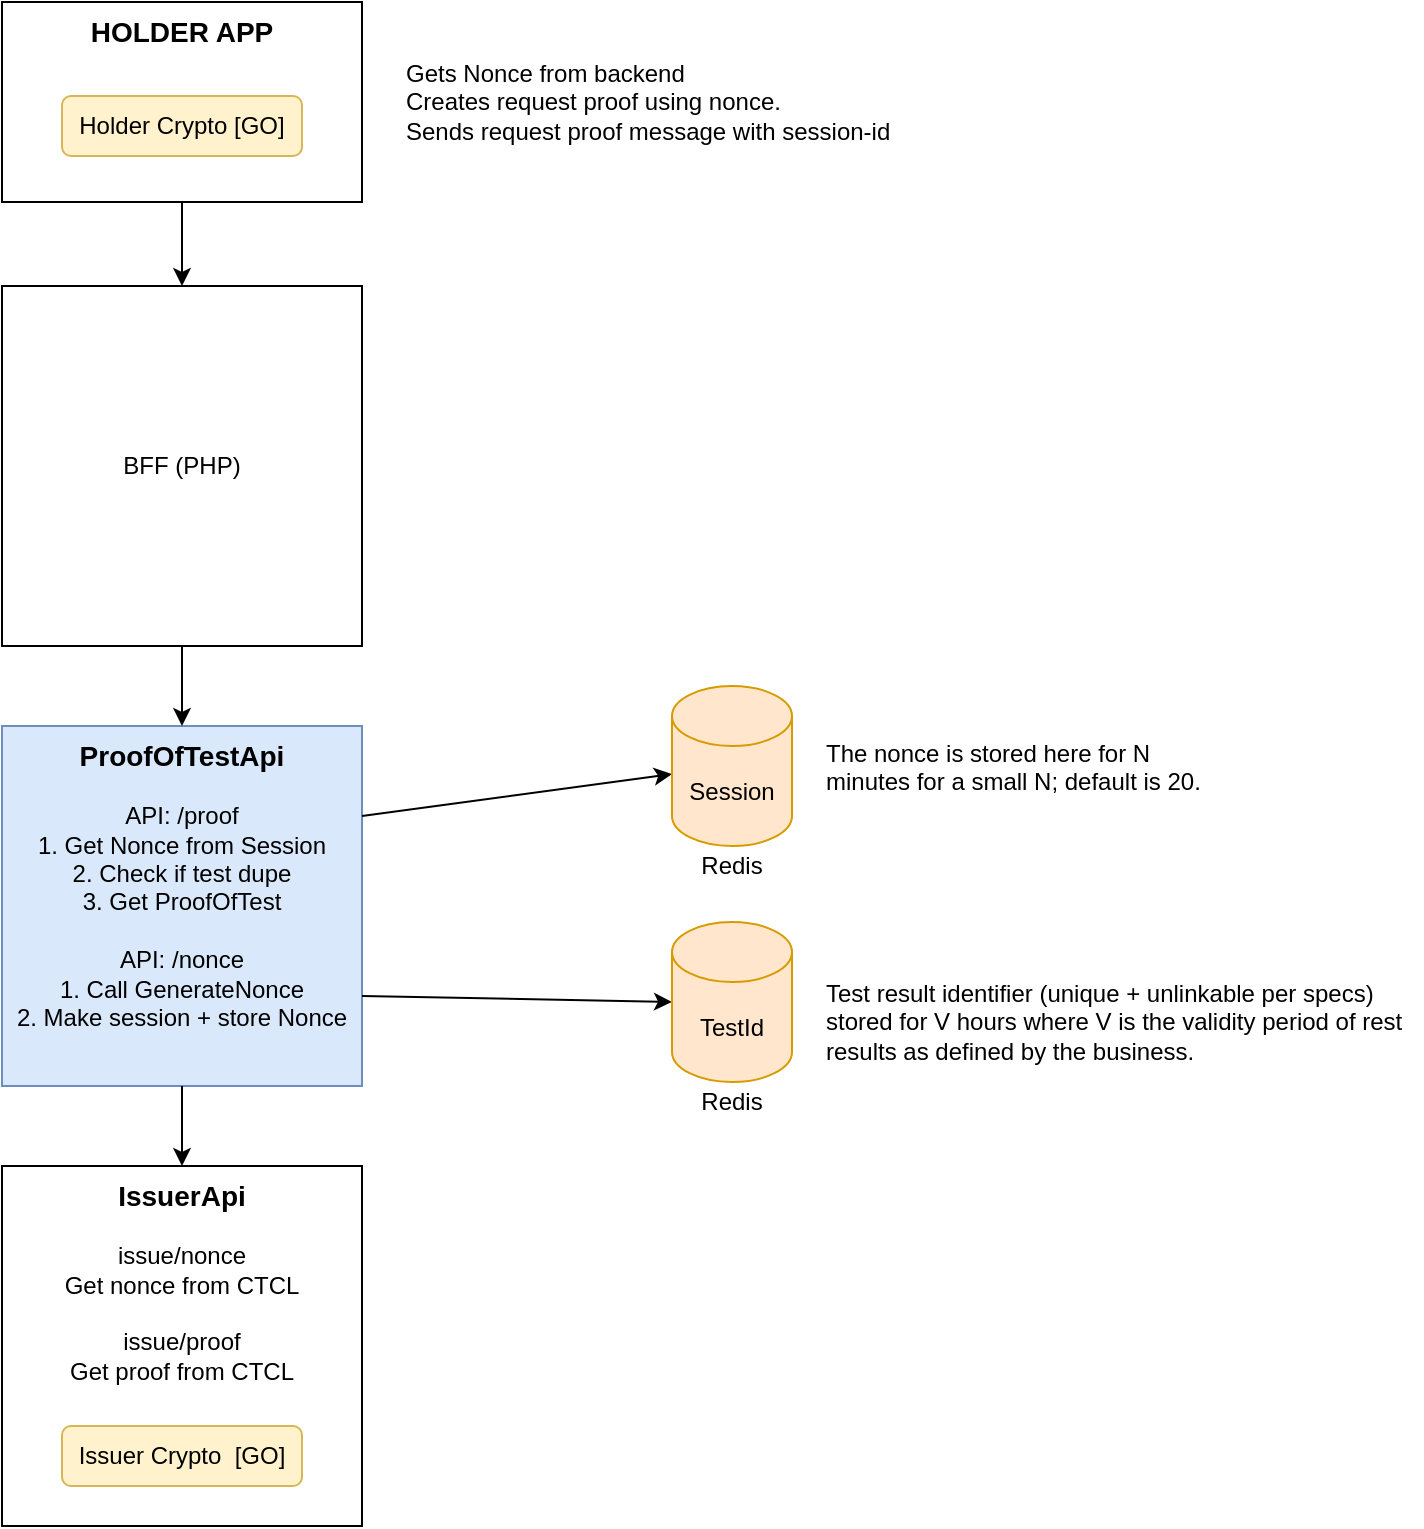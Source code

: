 <mxfile version="14.4.7" type="device"><diagram id="oUYuH82sxNKPrRcx67fR" name="Page-1"><mxGraphModel dx="2031" dy="1260" grid="1" gridSize="10" guides="1" tooltips="1" connect="1" arrows="1" fold="1" page="1" pageScale="1" pageWidth="827" pageHeight="1169" math="0" shadow="0"><root><mxCell id="0"/><mxCell id="1" parent="0"/><mxCell id="rtPmsbhWgH63T9Nmfngj-1" value="BFF (PHP)" style="whiteSpace=wrap;html=1;aspect=fixed;" parent="1" vertex="1"><mxGeometry x="30" y="180" width="180" height="180" as="geometry"/></mxCell><mxCell id="rtPmsbhWgH63T9Nmfngj-2" value="&lt;b&gt;&lt;font style=&quot;font-size: 14px&quot;&gt;ProofOfTestApi&lt;/font&gt;&lt;/b&gt;&lt;br&gt;&lt;br&gt;API: /proof&lt;br&gt;1. Get Nonce from Session&lt;br&gt;2. Check if test dupe&lt;br&gt;3. Get ProofOfTest&lt;br&gt;&lt;br&gt;API: /nonce&lt;br&gt;1. Call GenerateNonce&lt;br&gt;2. Make session + store Nonce" style="whiteSpace=wrap;html=1;aspect=fixed;fillColor=#dae8fc;strokeColor=#6c8ebf;verticalAlign=top;" parent="1" vertex="1"><mxGeometry x="30" y="400" width="180" height="180" as="geometry"/></mxCell><mxCell id="rtPmsbhWgH63T9Nmfngj-4" value="" style="endArrow=classic;html=1;exitX=0.5;exitY=1;exitDx=0;exitDy=0;" parent="1" source="rtPmsbhWgH63T9Nmfngj-1" target="rtPmsbhWgH63T9Nmfngj-2" edge="1"><mxGeometry width="50" height="50" relative="1" as="geometry"><mxPoint x="540" y="600" as="sourcePoint"/><mxPoint x="590" y="550" as="targetPoint"/></mxGeometry></mxCell><mxCell id="rtPmsbhWgH63T9Nmfngj-5" value="" style="endArrow=classic;html=1;exitX=0.5;exitY=1;exitDx=0;exitDy=0;entryX=0.5;entryY=0;entryDx=0;entryDy=0;" parent="1" source="rtPmsbhWgH63T9Nmfngj-2" target="rtPmsbhWgH63T9Nmfngj-3" edge="1"><mxGeometry width="50" height="50" relative="1" as="geometry"><mxPoint x="540" y="600" as="sourcePoint"/><mxPoint x="590" y="550" as="targetPoint"/></mxGeometry></mxCell><mxCell id="rtPmsbhWgH63T9Nmfngj-10" value="Gets Nonce from backend&lt;br&gt;Creates request proof using nonce.&lt;br&gt;Sends request proof message with session-id&amp;nbsp;" style="text;html=1;strokeColor=none;fillColor=none;align=left;verticalAlign=middle;whiteSpace=wrap;rounded=0;" parent="1" vertex="1"><mxGeometry x="230" y="58" width="290" height="60" as="geometry"/></mxCell><mxCell id="rtPmsbhWgH63T9Nmfngj-14" value="" style="endArrow=classic;html=1;exitX=1;exitY=0.25;exitDx=0;exitDy=0;" parent="1" source="rtPmsbhWgH63T9Nmfngj-2" target="rtPmsbhWgH63T9Nmfngj-11" edge="1"><mxGeometry width="50" height="50" relative="1" as="geometry"><mxPoint x="390" y="490" as="sourcePoint"/><mxPoint x="440" y="440" as="targetPoint"/></mxGeometry></mxCell><mxCell id="rtPmsbhWgH63T9Nmfngj-15" value="" style="endArrow=classic;html=1;exitX=1;exitY=0.75;exitDx=0;exitDy=0;entryX=0;entryY=0.5;entryDx=0;entryDy=0;entryPerimeter=0;" parent="1" source="rtPmsbhWgH63T9Nmfngj-2" target="rtPmsbhWgH63T9Nmfngj-12" edge="1"><mxGeometry width="50" height="50" relative="1" as="geometry"><mxPoint x="620" y="590" as="sourcePoint"/><mxPoint x="670" y="540" as="targetPoint"/></mxGeometry></mxCell><mxCell id="JcHcys3-DJdZ-7iy9pHW-5" value="" style="group" vertex="1" connectable="0" parent="1"><mxGeometry x="340" y="498" width="110" height="100" as="geometry"/></mxCell><mxCell id="rtPmsbhWgH63T9Nmfngj-12" value="TestId" style="shape=cylinder3;whiteSpace=wrap;html=1;boundedLbl=1;backgroundOutline=1;size=15;align=center;fillColor=#ffe6cc;strokeColor=#d79b00;" parent="JcHcys3-DJdZ-7iy9pHW-5" vertex="1"><mxGeometry x="25" width="60" height="80" as="geometry"/></mxCell><mxCell id="JcHcys3-DJdZ-7iy9pHW-4" value="Redis" style="text;html=1;strokeColor=none;fillColor=none;align=center;verticalAlign=middle;whiteSpace=wrap;rounded=0;" vertex="1" parent="JcHcys3-DJdZ-7iy9pHW-5"><mxGeometry y="80" width="110" height="20" as="geometry"/></mxCell><mxCell id="JcHcys3-DJdZ-7iy9pHW-6" value="" style="group" vertex="1" connectable="0" parent="1"><mxGeometry x="340" y="380" width="110" height="100" as="geometry"/></mxCell><mxCell id="rtPmsbhWgH63T9Nmfngj-11" value="Session" style="shape=cylinder3;whiteSpace=wrap;html=1;boundedLbl=1;backgroundOutline=1;size=15;align=center;fillColor=#ffe6cc;strokeColor=#d79b00;" parent="JcHcys3-DJdZ-7iy9pHW-6" vertex="1"><mxGeometry x="25" width="60" height="80" as="geometry"/></mxCell><mxCell id="JcHcys3-DJdZ-7iy9pHW-1" value="Redis" style="text;html=1;strokeColor=none;fillColor=none;align=center;verticalAlign=middle;whiteSpace=wrap;rounded=0;" vertex="1" parent="JcHcys3-DJdZ-7iy9pHW-6"><mxGeometry y="80" width="110" height="20" as="geometry"/></mxCell><mxCell id="JcHcys3-DJdZ-7iy9pHW-7" value="" style="group" vertex="1" connectable="0" parent="1"><mxGeometry x="30" y="620" width="190" height="180" as="geometry"/></mxCell><mxCell id="rtPmsbhWgH63T9Nmfngj-3" value="&lt;b&gt;&lt;font style=&quot;font-size: 14px&quot;&gt;IssuerApi&lt;/font&gt;&lt;/b&gt;&lt;br&gt;&lt;br&gt;issue/nonce&lt;br&gt;Get nonce from CTCL&lt;br&gt;&lt;br&gt;issue/proof&lt;br&gt;Get proof from CTCL" style="whiteSpace=wrap;html=1;aspect=fixed;labelPosition=center;verticalLabelPosition=middle;align=center;verticalAlign=top;" parent="JcHcys3-DJdZ-7iy9pHW-7" vertex="1"><mxGeometry width="180" height="180" as="geometry"/></mxCell><mxCell id="rtPmsbhWgH63T9Nmfngj-6" value="Issuer Crypto&amp;nbsp; [GO]" style="rounded=1;whiteSpace=wrap;html=1;fillColor=#fff2cc;strokeColor=#d6b656;" parent="JcHcys3-DJdZ-7iy9pHW-7" vertex="1"><mxGeometry x="30" y="130" width="120" height="30" as="geometry"/></mxCell><mxCell id="JcHcys3-DJdZ-7iy9pHW-8" value="" style="group" vertex="1" connectable="0" parent="1"><mxGeometry x="30" y="38" width="180" height="100" as="geometry"/></mxCell><mxCell id="rtPmsbhWgH63T9Nmfngj-7" value="&lt;font style=&quot;font-size: 14px&quot;&gt;&lt;b&gt;HOLDER APP&lt;/b&gt;&lt;/font&gt;" style="rounded=0;whiteSpace=wrap;html=1;verticalAlign=top;" parent="JcHcys3-DJdZ-7iy9pHW-8" vertex="1"><mxGeometry width="180" height="100" as="geometry"/></mxCell><mxCell id="rtPmsbhWgH63T9Nmfngj-8" value="Holder Crypto [GO]" style="rounded=1;whiteSpace=wrap;html=1;fillColor=#fff2cc;strokeColor=#d6b656;" parent="JcHcys3-DJdZ-7iy9pHW-8" vertex="1"><mxGeometry x="30" y="47" width="120" height="30" as="geometry"/></mxCell><mxCell id="JcHcys3-DJdZ-7iy9pHW-11" style="edgeStyle=orthogonalEdgeStyle;rounded=0;orthogonalLoop=1;jettySize=auto;html=1;exitX=0.5;exitY=1;exitDx=0;exitDy=0;entryX=0.5;entryY=0;entryDx=0;entryDy=0;" edge="1" parent="1" source="rtPmsbhWgH63T9Nmfngj-7" target="rtPmsbhWgH63T9Nmfngj-1"><mxGeometry relative="1" as="geometry"/></mxCell><mxCell id="JcHcys3-DJdZ-7iy9pHW-12" value="The nonce is stored here for N minutes for a small N; default is 20." style="text;html=1;strokeColor=none;fillColor=none;align=left;verticalAlign=top;whiteSpace=wrap;rounded=0;" vertex="1" parent="1"><mxGeometry x="440" y="400" width="200" height="50" as="geometry"/></mxCell><mxCell id="JcHcys3-DJdZ-7iy9pHW-13" value="Test result identifier (unique + unlinkable per specs) stored for V hours where V is the validity period of rest results as defined by the business." style="text;html=1;strokeColor=none;fillColor=none;align=left;verticalAlign=top;whiteSpace=wrap;rounded=0;" vertex="1" parent="1"><mxGeometry x="440" y="520" width="300" height="70" as="geometry"/></mxCell></root></mxGraphModel></diagram></mxfile>
